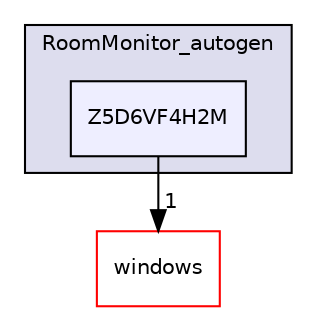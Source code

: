 digraph "cmake-build-debug/RoomMonitor_autogen/Z5D6VF4H2M" {
  compound=true
  node [ fontsize="10", fontname="Helvetica"];
  edge [ labelfontsize="10", labelfontname="Helvetica"];
  subgraph clusterdir_3effc713f1c3c2e847b1a9c1e2d4ebed {
    graph [ bgcolor="#ddddee", pencolor="black", label="RoomMonitor_autogen" fontname="Helvetica", fontsize="10", URL="dir_3effc713f1c3c2e847b1a9c1e2d4ebed.html"]
  dir_27ebeac55f321a1adf018a5114d36bcb [shape=box, label="Z5D6VF4H2M", style="filled", fillcolor="#eeeeff", pencolor="black", URL="dir_27ebeac55f321a1adf018a5114d36bcb.html"];
  }
  dir_fe549de2418b81853b5f194edb4a7f34 [shape=box label="windows" fillcolor="white" style="filled" color="red" URL="dir_fe549de2418b81853b5f194edb4a7f34.html"];
  dir_27ebeac55f321a1adf018a5114d36bcb->dir_fe549de2418b81853b5f194edb4a7f34 [headlabel="1", labeldistance=1.5 headhref="dir_000023_000025.html"];
}
